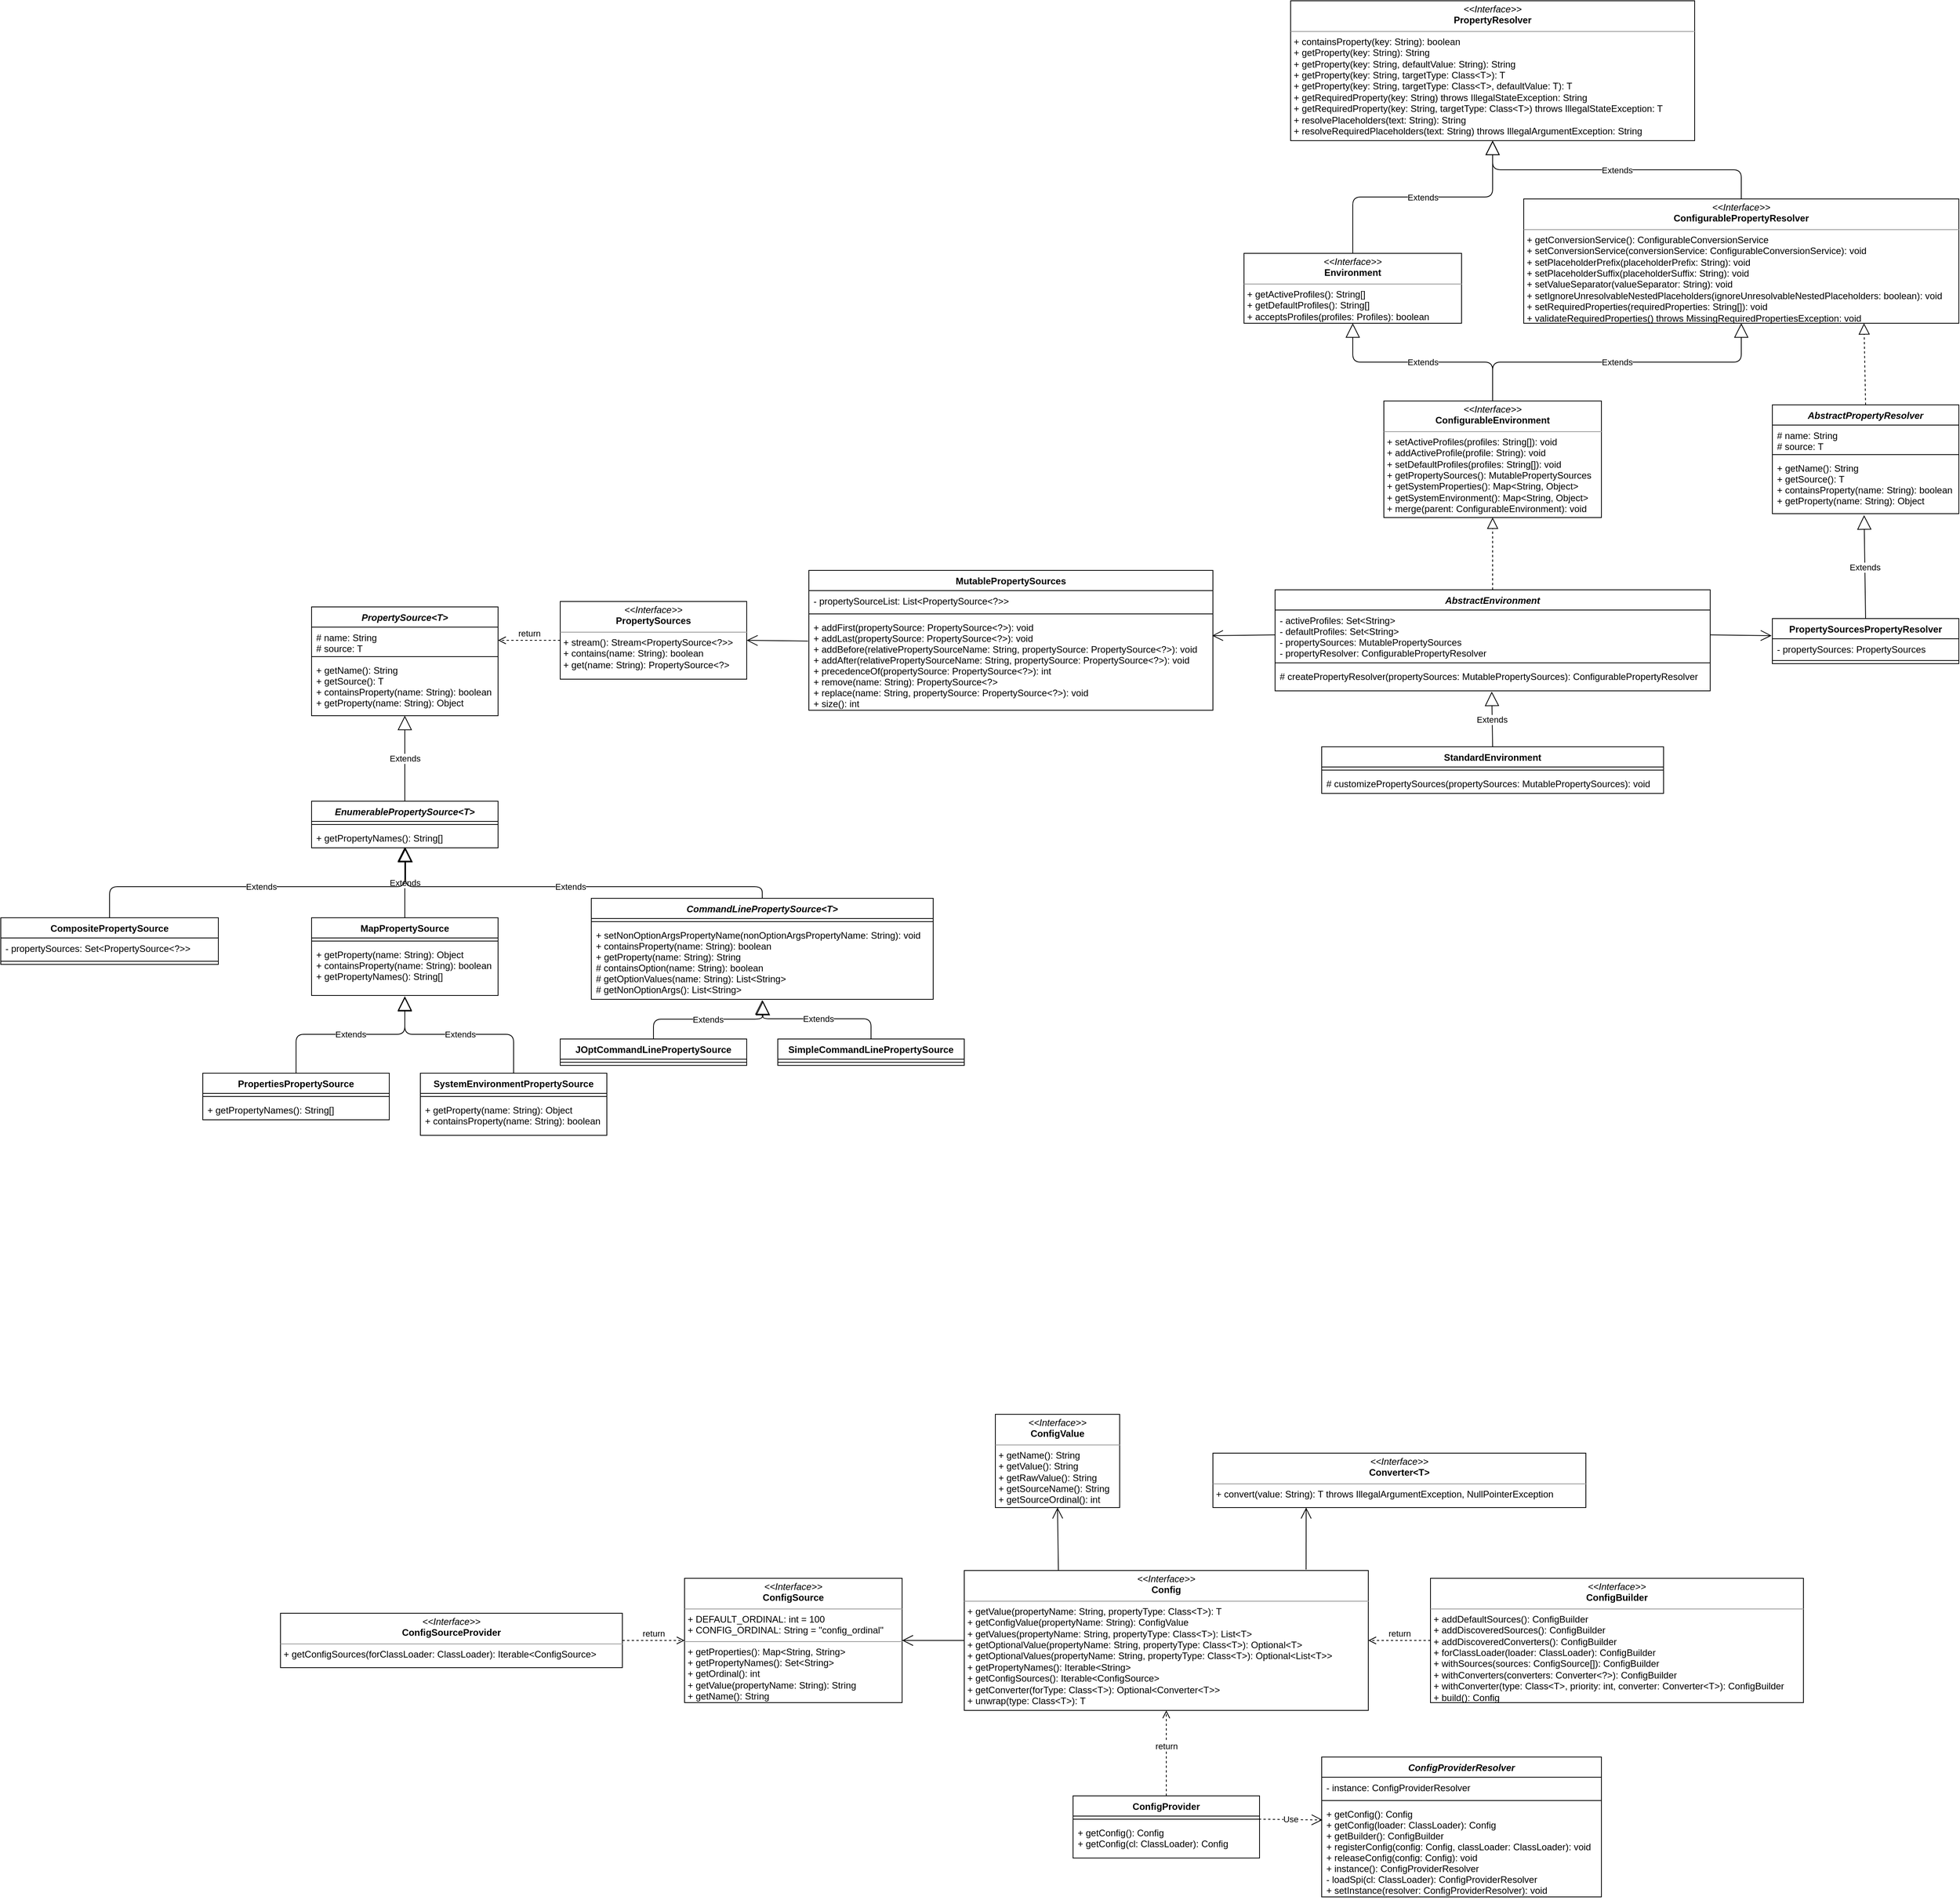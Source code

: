 <mxfile version="12.4.2" type="device" pages="1"><diagram id="Kyk4Vj6eiPFqmkosBKKK" name="第 1 页"><mxGraphModel dx="1933" dy="1923" grid="1" gridSize="10" guides="1" tooltips="1" connect="1" arrows="1" fold="1" page="1" pageScale="1" pageWidth="827" pageHeight="1169" math="0" shadow="0"><root><mxCell id="0"/><mxCell id="1" parent="0"/><mxCell id="wSF_LPg8bJsB3YfeUXp5-3" value="&lt;p style=&quot;margin: 0px ; margin-top: 4px ; text-align: center&quot;&gt;&lt;i&gt;&amp;lt;&amp;lt;Interface&amp;gt;&amp;gt;&lt;/i&gt;&lt;br&gt;&lt;b&gt;PropertyResolver&lt;/b&gt;&lt;/p&gt;&lt;hr size=&quot;1&quot;&gt;&lt;p style=&quot;margin: 0px ; margin-left: 4px&quot;&gt;+ containsProperty(key: String): boolean&lt;/p&gt;&lt;p style=&quot;margin: 0px ; margin-left: 4px&quot;&gt;+ getProperty(key: String): String&lt;/p&gt;&lt;p style=&quot;margin: 0px ; margin-left: 4px&quot;&gt;+ getProperty(key: String, defaultValue: String): String&lt;/p&gt;&lt;p style=&quot;margin: 0px ; margin-left: 4px&quot;&gt;+ getProperty(key: String, targetType: Class&amp;lt;T&amp;gt;): T&lt;/p&gt;&lt;p style=&quot;margin: 0px ; margin-left: 4px&quot;&gt;+ getProperty(key: String, targetType: Class&amp;lt;T&amp;gt;, defaultValue: T): T&lt;/p&gt;&lt;p style=&quot;margin: 0px ; margin-left: 4px&quot;&gt;+ getRequiredProperty(key: String) throws IllegalStateException: String&lt;/p&gt;&lt;p style=&quot;margin: 0px ; margin-left: 4px&quot;&gt;+ getRequiredProperty(key: String, targetType: Class&amp;lt;T&amp;gt;) throws IllegalStateException: T&lt;/p&gt;&lt;p style=&quot;margin: 0px ; margin-left: 4px&quot;&gt;+ resolvePlaceholders(text: String): String&lt;/p&gt;&lt;p style=&quot;margin: 0px ; margin-left: 4px&quot;&gt;+ resolveRequiredPlaceholders(text: String) throws IllegalArgumentException: String&lt;/p&gt;" style="verticalAlign=top;align=left;overflow=fill;fontSize=12;fontFamily=Helvetica;html=1;" parent="1" vertex="1"><mxGeometry x="1380" y="-700" width="520" height="180" as="geometry"/></mxCell><mxCell id="wSF_LPg8bJsB3YfeUXp5-8" value="PropertySource&lt;T&gt;" style="swimlane;fontStyle=3;align=center;verticalAlign=top;childLayout=stackLayout;horizontal=1;startSize=26;horizontalStack=0;resizeParent=1;resizeParentMax=0;resizeLast=0;collapsible=1;marginBottom=0;" parent="1" vertex="1"><mxGeometry x="120" y="80" width="240" height="140" as="geometry"/></mxCell><mxCell id="wSF_LPg8bJsB3YfeUXp5-9" value="# name: String&#10;# source: T" style="text;strokeColor=none;fillColor=none;align=left;verticalAlign=top;spacingLeft=4;spacingRight=4;overflow=hidden;rotatable=0;points=[[0,0.5],[1,0.5]];portConstraint=eastwest;" parent="wSF_LPg8bJsB3YfeUXp5-8" vertex="1"><mxGeometry y="26" width="240" height="34" as="geometry"/></mxCell><mxCell id="wSF_LPg8bJsB3YfeUXp5-10" value="" style="line;strokeWidth=1;fillColor=none;align=left;verticalAlign=middle;spacingTop=-1;spacingLeft=3;spacingRight=3;rotatable=0;labelPosition=right;points=[];portConstraint=eastwest;" parent="wSF_LPg8bJsB3YfeUXp5-8" vertex="1"><mxGeometry y="60" width="240" height="8" as="geometry"/></mxCell><mxCell id="wSF_LPg8bJsB3YfeUXp5-11" value="+ getName(): String&#10;+ getSource(): T&#10;+ containsProperty(name: String): boolean&#10;+ getProperty(name: String): Object" style="text;strokeColor=none;fillColor=none;align=left;verticalAlign=top;spacingLeft=4;spacingRight=4;overflow=hidden;rotatable=0;points=[[0,0.5],[1,0.5]];portConstraint=eastwest;" parent="wSF_LPg8bJsB3YfeUXp5-8" vertex="1"><mxGeometry y="68" width="240" height="72" as="geometry"/></mxCell><mxCell id="wSF_LPg8bJsB3YfeUXp5-12" value="&lt;p style=&quot;margin: 0px ; margin-top: 4px ; text-align: center&quot;&gt;&lt;i&gt;&amp;lt;&amp;lt;Interface&amp;gt;&amp;gt;&lt;/i&gt;&lt;br&gt;&lt;b&gt;PropertySources&lt;/b&gt;&lt;/p&gt;&lt;hr size=&quot;1&quot;&gt;&lt;p style=&quot;margin: 0px ; margin-left: 4px&quot;&gt;+ stream(): Stream&amp;lt;PropertySource&amp;lt;?&amp;gt;&amp;gt;&lt;/p&gt;&lt;p style=&quot;margin: 0px ; margin-left: 4px&quot;&gt;+ contains(name: String): boolean&lt;/p&gt;&lt;p style=&quot;margin: 0px ; margin-left: 4px&quot;&gt;+ get(name: String): PropertySource&amp;lt;?&amp;gt;&lt;/p&gt;" style="verticalAlign=top;align=left;overflow=fill;fontSize=12;fontFamily=Helvetica;html=1;" parent="1" vertex="1"><mxGeometry x="440" y="73" width="240" height="100" as="geometry"/></mxCell><mxCell id="wSF_LPg8bJsB3YfeUXp5-14" value="return" style="html=1;verticalAlign=bottom;endArrow=open;dashed=1;endSize=8;exitX=0;exitY=0.5;exitDx=0;exitDy=0;entryX=1;entryY=0.5;entryDx=0;entryDy=0;" parent="1" source="wSF_LPg8bJsB3YfeUXp5-12" target="wSF_LPg8bJsB3YfeUXp5-9" edge="1"><mxGeometry relative="1" as="geometry"><mxPoint x="560" y="290" as="sourcePoint"/><mxPoint x="480" y="290" as="targetPoint"/></mxGeometry></mxCell><mxCell id="wSF_LPg8bJsB3YfeUXp5-20" value="Extends" style="endArrow=block;endSize=16;endFill=0;html=1;entryX=0.5;entryY=1;entryDx=0;entryDy=0;entryPerimeter=0;exitX=0.5;exitY=0;exitDx=0;exitDy=0;" parent="1" source="wSF_LPg8bJsB3YfeUXp5-15" target="wSF_LPg8bJsB3YfeUXp5-11" edge="1"><mxGeometry width="160" relative="1" as="geometry"><mxPoint x="210" y="500" as="sourcePoint"/><mxPoint x="370" y="500" as="targetPoint"/></mxGeometry></mxCell><mxCell id="wSF_LPg8bJsB3YfeUXp5-25" value="Extends" style="endArrow=block;endSize=16;endFill=0;html=1;exitX=0.5;exitY=0;exitDx=0;exitDy=0;entryX=0.5;entryY=0.962;entryDx=0;entryDy=0;entryPerimeter=0;" parent="1" source="wSF_LPg8bJsB3YfeUXp5-21" target="wSF_LPg8bJsB3YfeUXp5-18" edge="1"><mxGeometry width="160" relative="1" as="geometry"><mxPoint x="510" y="430" as="sourcePoint"/><mxPoint x="250" y="420" as="targetPoint"/></mxGeometry></mxCell><mxCell id="wSF_LPg8bJsB3YfeUXp5-15" value="EnumerablePropertySource&lt;T&gt;" style="swimlane;fontStyle=3;align=center;verticalAlign=top;childLayout=stackLayout;horizontal=1;startSize=26;horizontalStack=0;resizeParent=1;resizeParentMax=0;resizeLast=0;collapsible=1;marginBottom=0;" parent="1" vertex="1"><mxGeometry x="120" y="330" width="240" height="60" as="geometry"/></mxCell><mxCell id="wSF_LPg8bJsB3YfeUXp5-17" value="" style="line;strokeWidth=1;fillColor=none;align=left;verticalAlign=middle;spacingTop=-1;spacingLeft=3;spacingRight=3;rotatable=0;labelPosition=right;points=[];portConstraint=eastwest;" parent="wSF_LPg8bJsB3YfeUXp5-15" vertex="1"><mxGeometry y="26" width="240" height="8" as="geometry"/></mxCell><mxCell id="wSF_LPg8bJsB3YfeUXp5-18" value="+ getPropertyNames(): String[]" style="text;strokeColor=none;fillColor=none;align=left;verticalAlign=top;spacingLeft=4;spacingRight=4;overflow=hidden;rotatable=0;points=[[0,0.5],[1,0.5]];portConstraint=eastwest;" parent="wSF_LPg8bJsB3YfeUXp5-15" vertex="1"><mxGeometry y="34" width="240" height="26" as="geometry"/></mxCell><mxCell id="wSF_LPg8bJsB3YfeUXp5-29" value="Extends" style="endArrow=block;endSize=16;endFill=0;html=1;exitX=0.5;exitY=0;exitDx=0;exitDy=0;edgeStyle=orthogonalEdgeStyle;entryX=0.5;entryY=1.015;entryDx=0;entryDy=0;entryPerimeter=0;" parent="1" source="wSF_LPg8bJsB3YfeUXp5-26" target="wSF_LPg8bJsB3YfeUXp5-24" edge="1"><mxGeometry width="160" relative="1" as="geometry"><mxPoint x="530" y="560.99" as="sourcePoint"/><mxPoint x="239" y="582" as="targetPoint"/></mxGeometry></mxCell><mxCell id="wSF_LPg8bJsB3YfeUXp5-33" value="Extends" style="endArrow=block;endSize=16;endFill=0;html=1;exitX=0.5;exitY=0;exitDx=0;exitDy=0;edgeStyle=orthogonalEdgeStyle;entryX=0.5;entryY=1.03;entryDx=0;entryDy=0;entryPerimeter=0;" parent="1" source="wSF_LPg8bJsB3YfeUXp5-30" target="wSF_LPg8bJsB3YfeUXp5-24" edge="1"><mxGeometry width="160" relative="1" as="geometry"><mxPoint x="414" y="574.01" as="sourcePoint"/><mxPoint x="574" y="480" as="targetPoint"/><Array as="points"><mxPoint x="380" y="630"/><mxPoint x="240" y="630"/></Array></mxGeometry></mxCell><mxCell id="wSF_LPg8bJsB3YfeUXp5-49" value="&lt;p style=&quot;margin: 0px ; margin-top: 4px ; text-align: center&quot;&gt;&lt;i&gt;&amp;lt;&amp;lt;Interface&amp;gt;&amp;gt;&lt;/i&gt;&lt;br&gt;&lt;b&gt;ConfigurablePropertyResolver&lt;/b&gt;&lt;br&gt;&lt;/p&gt;&lt;hr size=&quot;1&quot;&gt;&lt;p style=&quot;margin: 0px ; margin-left: 4px&quot;&gt;+ getConversionService(): ConfigurableConversionService&lt;/p&gt;&lt;p style=&quot;margin: 0px ; margin-left: 4px&quot;&gt;+ setConversionService(conversionService: ConfigurableConversionService): void&lt;/p&gt;&lt;p style=&quot;margin: 0px ; margin-left: 4px&quot;&gt;+ setPlaceholderPrefix(placeholderPrefix: String): void&lt;/p&gt;&lt;p style=&quot;margin: 0px ; margin-left: 4px&quot;&gt;+ setPlaceholderSuffix(placeholderSuffix: String): void&lt;/p&gt;&lt;p style=&quot;margin: 0px ; margin-left: 4px&quot;&gt;+ setValueSeparator(valueSeparator: String): void&lt;/p&gt;&lt;p style=&quot;margin: 0px ; margin-left: 4px&quot;&gt;+ setIgnoreUnresolvableNestedPlaceholders(ignoreUnresolvableNestedPlaceholders: boolean): void&lt;/p&gt;&lt;p style=&quot;margin: 0px ; margin-left: 4px&quot;&gt;+ setRequiredProperties(requiredProperties: String[]): void&lt;/p&gt;&lt;p style=&quot;margin: 0px ; margin-left: 4px&quot;&gt;+ validateRequiredProperties() throws MissingRequiredPropertiesException: void&lt;/p&gt;" style="verticalAlign=top;align=left;overflow=fill;fontSize=12;fontFamily=Helvetica;html=1;" parent="1" vertex="1"><mxGeometry x="1680" y="-445" width="560" height="160" as="geometry"/></mxCell><mxCell id="wSF_LPg8bJsB3YfeUXp5-58" value="&lt;p style=&quot;margin: 0px ; margin-top: 4px ; text-align: center&quot;&gt;&lt;i&gt;&amp;lt;&amp;lt;Interface&amp;gt;&amp;gt;&lt;/i&gt;&lt;br&gt;&lt;b&gt;Environment&lt;/b&gt;&lt;/p&gt;&lt;hr size=&quot;1&quot;&gt;&lt;p style=&quot;margin: 0px ; margin-left: 4px&quot;&gt;+ getActiveProfiles(): String[]&lt;/p&gt;&lt;p style=&quot;margin: 0px ; margin-left: 4px&quot;&gt;+ getDefaultProfiles(): String[]&lt;/p&gt;&lt;p style=&quot;margin: 0px ; margin-left: 4px&quot;&gt;+ acceptsProfiles(profiles: Profiles): boolean&lt;/p&gt;" style="verticalAlign=top;align=left;overflow=fill;fontSize=12;fontFamily=Helvetica;html=1;" parent="1" vertex="1"><mxGeometry x="1320" y="-375" width="280" height="90" as="geometry"/></mxCell><mxCell id="wSF_LPg8bJsB3YfeUXp5-59" value="&lt;p style=&quot;margin: 0px ; margin-top: 4px ; text-align: center&quot;&gt;&lt;i&gt;&amp;lt;&amp;lt;Interface&amp;gt;&amp;gt;&lt;/i&gt;&lt;br&gt;&lt;b&gt;ConfigurableEnvironment&lt;/b&gt;&lt;br&gt;&lt;/p&gt;&lt;hr size=&quot;1&quot;&gt;&lt;p style=&quot;margin: 0px ; margin-left: 4px&quot;&gt;+ setActiveProfiles(profiles: String[]): void&lt;/p&gt;&lt;p style=&quot;margin: 0px ; margin-left: 4px&quot;&gt;+ addActiveProfile(profile: String): void&lt;/p&gt;&lt;p style=&quot;margin: 0px ; margin-left: 4px&quot;&gt;+ setDefaultProfiles(profiles: String[]): void&lt;/p&gt;&lt;p style=&quot;margin: 0px ; margin-left: 4px&quot;&gt;+ getPropertySources(): MutablePropertySources&lt;/p&gt;&lt;p style=&quot;margin: 0px ; margin-left: 4px&quot;&gt;+ getSystemProperties(): Map&amp;lt;String, Object&amp;gt;&lt;/p&gt;&lt;p style=&quot;margin: 0px ; margin-left: 4px&quot;&gt;+ getSystemEnvironment(): Map&amp;lt;String, Object&amp;gt;&lt;/p&gt;&lt;p style=&quot;margin: 0px ; margin-left: 4px&quot;&gt;+ merge(parent: ConfigurableEnvironment): void&lt;/p&gt;" style="verticalAlign=top;align=left;overflow=fill;fontSize=12;fontFamily=Helvetica;html=1;" parent="1" vertex="1"><mxGeometry x="1500" y="-185" width="280" height="150" as="geometry"/></mxCell><mxCell id="wSF_LPg8bJsB3YfeUXp5-21" value="MapPropertySource" style="swimlane;fontStyle=1;align=center;verticalAlign=top;childLayout=stackLayout;horizontal=1;startSize=26;horizontalStack=0;resizeParent=1;resizeParentMax=0;resizeLast=0;collapsible=1;marginBottom=0;" parent="1" vertex="1"><mxGeometry x="120" y="480" width="240" height="100" as="geometry"/></mxCell><mxCell id="wSF_LPg8bJsB3YfeUXp5-23" value="" style="line;strokeWidth=1;fillColor=none;align=left;verticalAlign=middle;spacingTop=-1;spacingLeft=3;spacingRight=3;rotatable=0;labelPosition=right;points=[];portConstraint=eastwest;" parent="wSF_LPg8bJsB3YfeUXp5-21" vertex="1"><mxGeometry y="26" width="240" height="8" as="geometry"/></mxCell><mxCell id="wSF_LPg8bJsB3YfeUXp5-24" value="+ getProperty(name: String): Object&#10;+ containsProperty(name: String): boolean&#10;+ getPropertyNames(): String[]" style="text;strokeColor=none;fillColor=none;align=left;verticalAlign=top;spacingLeft=4;spacingRight=4;overflow=hidden;rotatable=0;points=[[0,0.5],[1,0.5]];portConstraint=eastwest;" parent="wSF_LPg8bJsB3YfeUXp5-21" vertex="1"><mxGeometry y="34" width="240" height="66" as="geometry"/></mxCell><mxCell id="wSF_LPg8bJsB3YfeUXp5-37" value="JOptCommandLinePropertySource" style="swimlane;fontStyle=1;align=center;verticalAlign=top;childLayout=stackLayout;horizontal=1;startSize=26;horizontalStack=0;resizeParent=1;resizeParentMax=0;resizeLast=0;collapsible=1;marginBottom=0;" parent="1" vertex="1"><mxGeometry x="440" y="636" width="240" height="34" as="geometry"/></mxCell><mxCell id="wSF_LPg8bJsB3YfeUXp5-38" value="" style="line;strokeWidth=1;fillColor=none;align=left;verticalAlign=middle;spacingTop=-1;spacingLeft=3;spacingRight=3;rotatable=0;labelPosition=right;points=[];portConstraint=eastwest;" parent="wSF_LPg8bJsB3YfeUXp5-37" vertex="1"><mxGeometry y="26" width="240" height="8" as="geometry"/></mxCell><mxCell id="wSF_LPg8bJsB3YfeUXp5-40" value="SimpleCommandLinePropertySource" style="swimlane;fontStyle=1;align=center;verticalAlign=top;childLayout=stackLayout;horizontal=1;startSize=26;horizontalStack=0;resizeParent=1;resizeParentMax=0;resizeLast=0;collapsible=1;marginBottom=0;" parent="1" vertex="1"><mxGeometry x="720" y="636" width="240" height="34" as="geometry"/></mxCell><mxCell id="wSF_LPg8bJsB3YfeUXp5-41" value="" style="line;strokeWidth=1;fillColor=none;align=left;verticalAlign=middle;spacingTop=-1;spacingLeft=3;spacingRight=3;rotatable=0;labelPosition=right;points=[];portConstraint=eastwest;" parent="wSF_LPg8bJsB3YfeUXp5-40" vertex="1"><mxGeometry y="26" width="240" height="8" as="geometry"/></mxCell><mxCell id="wSF_LPg8bJsB3YfeUXp5-30" value="SystemEnvironmentPropertySource" style="swimlane;fontStyle=1;align=center;verticalAlign=top;childLayout=stackLayout;horizontal=1;startSize=26;horizontalStack=0;resizeParent=1;resizeParentMax=0;resizeLast=0;collapsible=1;marginBottom=0;" parent="1" vertex="1"><mxGeometry x="260" y="680" width="240" height="80" as="geometry"/></mxCell><mxCell id="wSF_LPg8bJsB3YfeUXp5-31" value="" style="line;strokeWidth=1;fillColor=none;align=left;verticalAlign=middle;spacingTop=-1;spacingLeft=3;spacingRight=3;rotatable=0;labelPosition=right;points=[];portConstraint=eastwest;" parent="wSF_LPg8bJsB3YfeUXp5-30" vertex="1"><mxGeometry y="26" width="240" height="8" as="geometry"/></mxCell><mxCell id="wSF_LPg8bJsB3YfeUXp5-32" value="+ getProperty(name: String): Object&#10;+ containsProperty(name: String): boolean" style="text;strokeColor=none;fillColor=none;align=left;verticalAlign=top;spacingLeft=4;spacingRight=4;overflow=hidden;rotatable=0;points=[[0,0.5],[1,0.5]];portConstraint=eastwest;" parent="wSF_LPg8bJsB3YfeUXp5-30" vertex="1"><mxGeometry y="34" width="240" height="46" as="geometry"/></mxCell><mxCell id="wSF_LPg8bJsB3YfeUXp5-26" value="PropertiesPropertySource" style="swimlane;fontStyle=1;align=center;verticalAlign=top;childLayout=stackLayout;horizontal=1;startSize=26;horizontalStack=0;resizeParent=1;resizeParentMax=0;resizeLast=0;collapsible=1;marginBottom=0;" parent="1" vertex="1"><mxGeometry x="-20" y="680" width="240" height="60" as="geometry"/></mxCell><mxCell id="wSF_LPg8bJsB3YfeUXp5-27" value="" style="line;strokeWidth=1;fillColor=none;align=left;verticalAlign=middle;spacingTop=-1;spacingLeft=3;spacingRight=3;rotatable=0;labelPosition=right;points=[];portConstraint=eastwest;" parent="wSF_LPg8bJsB3YfeUXp5-26" vertex="1"><mxGeometry y="26" width="240" height="8" as="geometry"/></mxCell><mxCell id="wSF_LPg8bJsB3YfeUXp5-28" value="+ getPropertyNames(): String[]" style="text;strokeColor=none;fillColor=none;align=left;verticalAlign=top;spacingLeft=4;spacingRight=4;overflow=hidden;rotatable=0;points=[[0,0.5],[1,0.5]];portConstraint=eastwest;" parent="wSF_LPg8bJsB3YfeUXp5-26" vertex="1"><mxGeometry y="34" width="240" height="26" as="geometry"/></mxCell><mxCell id="wSF_LPg8bJsB3YfeUXp5-46" value="CompositePropertySource" style="swimlane;fontStyle=1;align=center;verticalAlign=top;childLayout=stackLayout;horizontal=1;startSize=26;horizontalStack=0;resizeParent=1;resizeParentMax=0;resizeLast=0;collapsible=1;marginBottom=0;" parent="1" vertex="1"><mxGeometry x="-280" y="480" width="280" height="60" as="geometry"/></mxCell><mxCell id="wSF_LPg8bJsB3YfeUXp5-47" value="- propertySources: Set&lt;PropertySource&lt;?&gt;&gt;" style="text;strokeColor=none;fillColor=none;align=left;verticalAlign=top;spacingLeft=4;spacingRight=4;overflow=hidden;rotatable=0;points=[[0,0.5],[1,0.5]];portConstraint=eastwest;" parent="wSF_LPg8bJsB3YfeUXp5-46" vertex="1"><mxGeometry y="26" width="280" height="26" as="geometry"/></mxCell><mxCell id="wSF_LPg8bJsB3YfeUXp5-48" value="" style="line;strokeWidth=1;fillColor=none;align=left;verticalAlign=middle;spacingTop=-1;spacingLeft=3;spacingRight=3;rotatable=0;labelPosition=right;points=[];portConstraint=eastwest;" parent="wSF_LPg8bJsB3YfeUXp5-46" vertex="1"><mxGeometry y="52" width="280" height="8" as="geometry"/></mxCell><mxCell id="wSF_LPg8bJsB3YfeUXp5-60" value="AbstractEnvironment" style="swimlane;fontStyle=3;align=center;verticalAlign=top;childLayout=stackLayout;horizontal=1;startSize=26;horizontalStack=0;resizeParent=1;resizeParentMax=0;resizeLast=0;collapsible=1;marginBottom=0;" parent="1" vertex="1"><mxGeometry x="1360" y="58" width="560" height="130" as="geometry"/></mxCell><mxCell id="wSF_LPg8bJsB3YfeUXp5-61" value="- activeProfiles: Set&lt;String&gt; &#10;- defaultProfiles: Set&lt;String&gt; &#10;- propertySources: MutablePropertySources&#10;- propertyResolver: ConfigurablePropertyResolver " style="text;strokeColor=none;fillColor=none;align=left;verticalAlign=top;spacingLeft=4;spacingRight=4;overflow=hidden;rotatable=0;points=[[0,0.5],[1,0.5]];portConstraint=eastwest;" parent="wSF_LPg8bJsB3YfeUXp5-60" vertex="1"><mxGeometry y="26" width="560" height="64" as="geometry"/></mxCell><mxCell id="wSF_LPg8bJsB3YfeUXp5-62" value="" style="line;strokeWidth=1;fillColor=none;align=left;verticalAlign=middle;spacingTop=-1;spacingLeft=3;spacingRight=3;rotatable=0;labelPosition=right;points=[];portConstraint=eastwest;" parent="wSF_LPg8bJsB3YfeUXp5-60" vertex="1"><mxGeometry y="90" width="560" height="8" as="geometry"/></mxCell><mxCell id="wSF_LPg8bJsB3YfeUXp5-63" value="# createPropertyResolver(propertySources: MutablePropertySources): ConfigurablePropertyResolver" style="text;strokeColor=none;fillColor=none;align=left;verticalAlign=top;spacingLeft=4;spacingRight=4;overflow=hidden;rotatable=0;points=[[0,0.5],[1,0.5]];portConstraint=eastwest;" parent="wSF_LPg8bJsB3YfeUXp5-60" vertex="1"><mxGeometry y="98" width="560" height="32" as="geometry"/></mxCell><mxCell id="wSF_LPg8bJsB3YfeUXp5-64" value="StandardEnvironment" style="swimlane;fontStyle=1;align=center;verticalAlign=top;childLayout=stackLayout;horizontal=1;startSize=26;horizontalStack=0;resizeParent=1;resizeParentMax=0;resizeLast=0;collapsible=1;marginBottom=0;" parent="1" vertex="1"><mxGeometry x="1420" y="260" width="440" height="60" as="geometry"/></mxCell><mxCell id="wSF_LPg8bJsB3YfeUXp5-66" value="" style="line;strokeWidth=1;fillColor=none;align=left;verticalAlign=middle;spacingTop=-1;spacingLeft=3;spacingRight=3;rotatable=0;labelPosition=right;points=[];portConstraint=eastwest;" parent="wSF_LPg8bJsB3YfeUXp5-64" vertex="1"><mxGeometry y="26" width="440" height="8" as="geometry"/></mxCell><mxCell id="wSF_LPg8bJsB3YfeUXp5-67" value="# customizePropertySources(propertySources: MutablePropertySources): void" style="text;strokeColor=none;fillColor=none;align=left;verticalAlign=top;spacingLeft=4;spacingRight=4;overflow=hidden;rotatable=0;points=[[0,0.5],[1,0.5]];portConstraint=eastwest;" parent="wSF_LPg8bJsB3YfeUXp5-64" vertex="1"><mxGeometry y="34" width="440" height="26" as="geometry"/></mxCell><mxCell id="wSF_LPg8bJsB3YfeUXp5-50" value="AbstractPropertyResolver" style="swimlane;fontStyle=3;align=center;verticalAlign=top;childLayout=stackLayout;horizontal=1;startSize=26;horizontalStack=0;resizeParent=1;resizeParentMax=0;resizeLast=0;collapsible=1;marginBottom=0;" parent="1" vertex="1"><mxGeometry x="2000" y="-180" width="240" height="140" as="geometry"/></mxCell><mxCell id="wSF_LPg8bJsB3YfeUXp5-51" value="# name: String&#10;# source: T" style="text;strokeColor=none;fillColor=none;align=left;verticalAlign=top;spacingLeft=4;spacingRight=4;overflow=hidden;rotatable=0;points=[[0,0.5],[1,0.5]];portConstraint=eastwest;" parent="wSF_LPg8bJsB3YfeUXp5-50" vertex="1"><mxGeometry y="26" width="240" height="34" as="geometry"/></mxCell><mxCell id="wSF_LPg8bJsB3YfeUXp5-52" value="" style="line;strokeWidth=1;fillColor=none;align=left;verticalAlign=middle;spacingTop=-1;spacingLeft=3;spacingRight=3;rotatable=0;labelPosition=right;points=[];portConstraint=eastwest;" parent="wSF_LPg8bJsB3YfeUXp5-50" vertex="1"><mxGeometry y="60" width="240" height="8" as="geometry"/></mxCell><mxCell id="wSF_LPg8bJsB3YfeUXp5-53" value="+ getName(): String&#10;+ getSource(): T&#10;+ containsProperty(name: String): boolean&#10;+ getProperty(name: String): Object" style="text;strokeColor=none;fillColor=none;align=left;verticalAlign=top;spacingLeft=4;spacingRight=4;overflow=hidden;rotatable=0;points=[[0,0.5],[1,0.5]];portConstraint=eastwest;" parent="wSF_LPg8bJsB3YfeUXp5-50" vertex="1"><mxGeometry y="68" width="240" height="72" as="geometry"/></mxCell><mxCell id="wSF_LPg8bJsB3YfeUXp5-54" value="PropertySourcesPropertyResolver" style="swimlane;fontStyle=1;align=center;verticalAlign=top;childLayout=stackLayout;horizontal=1;startSize=26;horizontalStack=0;resizeParent=1;resizeParentMax=0;resizeLast=0;collapsible=1;marginBottom=0;" parent="1" vertex="1"><mxGeometry x="2000" y="95" width="240" height="58" as="geometry"/></mxCell><mxCell id="wSF_LPg8bJsB3YfeUXp5-55" value="- propertySources: PropertySources" style="text;strokeColor=none;fillColor=none;align=left;verticalAlign=top;spacingLeft=4;spacingRight=4;overflow=hidden;rotatable=0;points=[[0,0.5],[1,0.5]];portConstraint=eastwest;" parent="wSF_LPg8bJsB3YfeUXp5-54" vertex="1"><mxGeometry y="26" width="240" height="24" as="geometry"/></mxCell><mxCell id="wSF_LPg8bJsB3YfeUXp5-56" value="" style="line;strokeWidth=1;fillColor=none;align=left;verticalAlign=middle;spacingTop=-1;spacingLeft=3;spacingRight=3;rotatable=0;labelPosition=right;points=[];portConstraint=eastwest;" parent="wSF_LPg8bJsB3YfeUXp5-54" vertex="1"><mxGeometry y="50" width="240" height="8" as="geometry"/></mxCell><mxCell id="wSF_LPg8bJsB3YfeUXp5-72" value="" style="endArrow=open;endFill=1;endSize=12;html=1;entryX=1;entryY=0.5;entryDx=0;entryDy=0;exitX=-0.002;exitY=0.258;exitDx=0;exitDy=0;exitPerimeter=0;" parent="1" source="Q6qUk27J8PikG4wLsx9e-14" target="wSF_LPg8bJsB3YfeUXp5-12" edge="1"><mxGeometry width="160" relative="1" as="geometry"><mxPoint x="680" y="250" as="sourcePoint"/><mxPoint x="670" y="300" as="targetPoint"/></mxGeometry></mxCell><mxCell id="wSF_LPg8bJsB3YfeUXp5-73" value="Extends" style="endArrow=block;endSize=16;endFill=0;html=1;exitX=0.5;exitY=0;exitDx=0;exitDy=0;entryX=0.5;entryY=1;entryDx=0;entryDy=0;edgeStyle=orthogonalEdgeStyle;" parent="1" source="wSF_LPg8bJsB3YfeUXp5-58" target="wSF_LPg8bJsB3YfeUXp5-3" edge="1"><mxGeometry width="160" relative="1" as="geometry"><mxPoint x="930" y="-100" as="sourcePoint"/><mxPoint x="1270" y="-220" as="targetPoint"/></mxGeometry></mxCell><mxCell id="wSF_LPg8bJsB3YfeUXp5-74" value="Extends" style="endArrow=block;endSize=16;endFill=0;html=1;exitX=0.5;exitY=0;exitDx=0;exitDy=0;entryX=0.5;entryY=1;entryDx=0;entryDy=0;edgeStyle=orthogonalEdgeStyle;" parent="1" source="wSF_LPg8bJsB3YfeUXp5-49" target="wSF_LPg8bJsB3YfeUXp5-3" edge="1"><mxGeometry width="160" relative="1" as="geometry"><mxPoint x="790" y="-80" as="sourcePoint"/><mxPoint x="1300" y="-210" as="targetPoint"/></mxGeometry></mxCell><mxCell id="wSF_LPg8bJsB3YfeUXp5-76" value="Extends" style="endArrow=block;endSize=16;endFill=0;html=1;exitX=0.5;exitY=0;exitDx=0;exitDy=0;entryX=0.5;entryY=1;entryDx=0;entryDy=0;edgeStyle=orthogonalEdgeStyle;" parent="1" source="wSF_LPg8bJsB3YfeUXp5-59" target="wSF_LPg8bJsB3YfeUXp5-58" edge="1"><mxGeometry width="160" relative="1" as="geometry"><mxPoint x="640" y="-90" as="sourcePoint"/><mxPoint x="800" y="-240" as="targetPoint"/></mxGeometry></mxCell><mxCell id="wSF_LPg8bJsB3YfeUXp5-77" value="Extends" style="endArrow=block;endSize=16;endFill=0;html=1;exitX=0.5;exitY=0;exitDx=0;exitDy=0;entryX=0.5;entryY=1;entryDx=0;entryDy=0;edgeStyle=orthogonalEdgeStyle;" parent="1" source="wSF_LPg8bJsB3YfeUXp5-59" target="wSF_LPg8bJsB3YfeUXp5-49" edge="1"><mxGeometry width="160" relative="1" as="geometry"><mxPoint x="960" y="-80" as="sourcePoint"/><mxPoint x="800" y="-130" as="targetPoint"/></mxGeometry></mxCell><mxCell id="wSF_LPg8bJsB3YfeUXp5-78" value="" style="endArrow=block;dashed=1;endFill=0;endSize=12;html=1;entryX=0.5;entryY=1;entryDx=0;entryDy=0;exitX=0.5;exitY=0;exitDx=0;exitDy=0;" parent="1" source="wSF_LPg8bJsB3YfeUXp5-60" target="wSF_LPg8bJsB3YfeUXp5-59" edge="1"><mxGeometry width="160" relative="1" as="geometry"><mxPoint x="1210" y="620" as="sourcePoint"/><mxPoint x="1370" y="620" as="targetPoint"/></mxGeometry></mxCell><mxCell id="wSF_LPg8bJsB3YfeUXp5-79" value="" style="endArrow=block;dashed=1;endFill=0;endSize=12;html=1;exitX=0.5;exitY=0;exitDx=0;exitDy=0;entryX=0.782;entryY=1;entryDx=0;entryDy=0;entryPerimeter=0;" parent="1" source="wSF_LPg8bJsB3YfeUXp5-50" target="wSF_LPg8bJsB3YfeUXp5-49" edge="1"><mxGeometry width="160" relative="1" as="geometry"><mxPoint x="1580" y="180" as="sourcePoint"/><mxPoint x="1710" y="30" as="targetPoint"/></mxGeometry></mxCell><mxCell id="wSF_LPg8bJsB3YfeUXp5-80" value="Extends" style="endArrow=block;endSize=16;endFill=0;html=1;exitX=0.5;exitY=0;exitDx=0;exitDy=0;entryX=0.492;entryY=1.028;entryDx=0;entryDy=0;entryPerimeter=0;" parent="1" source="wSF_LPg8bJsB3YfeUXp5-54" target="wSF_LPg8bJsB3YfeUXp5-53" edge="1"><mxGeometry width="160" relative="1" as="geometry"><mxPoint x="1620" y="470" as="sourcePoint"/><mxPoint x="1920" y="420" as="targetPoint"/></mxGeometry></mxCell><mxCell id="wSF_LPg8bJsB3YfeUXp5-81" value="Extends" style="endArrow=block;endSize=16;endFill=0;html=1;exitX=0.5;exitY=0;exitDx=0;exitDy=0;entryX=0.498;entryY=1.031;entryDx=0;entryDy=0;entryPerimeter=0;" parent="1" source="wSF_LPg8bJsB3YfeUXp5-64" target="wSF_LPg8bJsB3YfeUXp5-63" edge="1"><mxGeometry width="160" relative="1" as="geometry"><mxPoint x="1681.92" y="641.98" as="sourcePoint"/><mxPoint x="1350" y="450" as="targetPoint"/></mxGeometry></mxCell><mxCell id="wSF_LPg8bJsB3YfeUXp5-82" value="" style="endArrow=open;endFill=1;endSize=12;html=1;exitX=1;exitY=0.5;exitDx=0;exitDy=0;entryX=-0.004;entryY=0.379;entryDx=0;entryDy=0;entryPerimeter=0;" parent="1" source="wSF_LPg8bJsB3YfeUXp5-61" target="wSF_LPg8bJsB3YfeUXp5-54" edge="1"><mxGeometry width="160" relative="1" as="geometry"><mxPoint x="1480" y="660" as="sourcePoint"/><mxPoint x="1630" y="450" as="targetPoint"/></mxGeometry></mxCell><mxCell id="wSF_LPg8bJsB3YfeUXp5-83" value="Extends" style="endArrow=block;endSize=16;endFill=0;html=1;exitX=0.5;exitY=0;exitDx=0;exitDy=0;edgeStyle=orthogonalEdgeStyle;" parent="1" source="wSF_LPg8bJsB3YfeUXp5-46" target="wSF_LPg8bJsB3YfeUXp5-18" edge="1"><mxGeometry width="160" relative="1" as="geometry"><mxPoint x="-30" y="420.99" as="sourcePoint"/><mxPoint x="150" y="400" as="targetPoint"/><Array as="points"><mxPoint x="-140" y="440"/><mxPoint x="240" y="440"/></Array></mxGeometry></mxCell><mxCell id="wSF_LPg8bJsB3YfeUXp5-84" value="Extends" style="endArrow=block;endSize=16;endFill=0;html=1;exitX=0.5;exitY=0;exitDx=0;exitDy=0;edgeStyle=orthogonalEdgeStyle;" parent="1" source="wSF_LPg8bJsB3YfeUXp5-34" edge="1"><mxGeometry width="160" relative="1" as="geometry"><mxPoint x="570" y="430.99" as="sourcePoint"/><mxPoint x="241" y="390" as="targetPoint"/><Array as="points"><mxPoint x="700" y="440"/><mxPoint x="241" y="440"/></Array></mxGeometry></mxCell><mxCell id="wSF_LPg8bJsB3YfeUXp5-85" value="Extends" style="endArrow=block;endSize=16;endFill=0;html=1;entryX=0.5;entryY=1.01;entryDx=0;entryDy=0;entryPerimeter=0;exitX=0.5;exitY=0;exitDx=0;exitDy=0;edgeStyle=orthogonalEdgeStyle;" parent="1" source="wSF_LPg8bJsB3YfeUXp5-37" target="wSF_LPg8bJsB3YfeUXp5-36" edge="1"><mxGeometry width="160" relative="1" as="geometry"><mxPoint x="600" y="374" as="sourcePoint"/><mxPoint x="600" y="264" as="targetPoint"/></mxGeometry></mxCell><mxCell id="wSF_LPg8bJsB3YfeUXp5-86" value="Extends" style="endArrow=block;endSize=16;endFill=0;html=1;exitX=0.5;exitY=0;exitDx=0;exitDy=0;edgeStyle=orthogonalEdgeStyle;entryX=0.502;entryY=1.021;entryDx=0;entryDy=0;entryPerimeter=0;" parent="1" source="wSF_LPg8bJsB3YfeUXp5-40" target="wSF_LPg8bJsB3YfeUXp5-36" edge="1"><mxGeometry width="160" relative="1" as="geometry"><mxPoint x="580" y="775.04" as="sourcePoint"/><mxPoint x="700" y="610" as="targetPoint"/><Array as="points"><mxPoint x="840" y="610"/><mxPoint x="701" y="610"/></Array></mxGeometry></mxCell><mxCell id="wSF_LPg8bJsB3YfeUXp5-34" value="CommandLinePropertySource&lt;T&gt;" style="swimlane;fontStyle=3;align=center;verticalAlign=top;childLayout=stackLayout;horizontal=1;startSize=26;horizontalStack=0;resizeParent=1;resizeParentMax=0;resizeLast=0;collapsible=1;marginBottom=0;" parent="1" vertex="1"><mxGeometry x="480" y="455" width="440" height="130" as="geometry"/></mxCell><mxCell id="wSF_LPg8bJsB3YfeUXp5-35" value="" style="line;strokeWidth=1;fillColor=none;align=left;verticalAlign=middle;spacingTop=-1;spacingLeft=3;spacingRight=3;rotatable=0;labelPosition=right;points=[];portConstraint=eastwest;" parent="wSF_LPg8bJsB3YfeUXp5-34" vertex="1"><mxGeometry y="26" width="440" height="8" as="geometry"/></mxCell><mxCell id="wSF_LPg8bJsB3YfeUXp5-36" value="+ setNonOptionArgsPropertyName(nonOptionArgsPropertyName: String): void&#10;+ containsProperty(name: String): boolean&#10;+ getProperty(name: String): String&#10;# containsOption(name: String): boolean&#10;# getOptionValues(name: String): List&lt;String&gt;&#10;# getNonOptionArgs(): List&lt;String&gt;" style="text;strokeColor=none;fillColor=none;align=left;verticalAlign=top;spacingLeft=4;spacingRight=4;overflow=hidden;rotatable=0;points=[[0,0.5],[1,0.5]];portConstraint=eastwest;" parent="wSF_LPg8bJsB3YfeUXp5-34" vertex="1"><mxGeometry y="34" width="440" height="96" as="geometry"/></mxCell><mxCell id="Q6qUk27J8PikG4wLsx9e-1" value="" style="endArrow=open;endFill=1;endSize=12;html=1;exitX=0;exitY=0.5;exitDx=0;exitDy=0;entryX=0.998;entryY=0.2;entryDx=0;entryDy=0;entryPerimeter=0;" edge="1" parent="1" source="wSF_LPg8bJsB3YfeUXp5-61" target="Q6qUk27J8PikG4wLsx9e-14"><mxGeometry width="160" relative="1" as="geometry"><mxPoint x="1654" y="280.02" as="sourcePoint"/><mxPoint x="1320" y="-10" as="targetPoint"/></mxGeometry></mxCell><mxCell id="Q6qUk27J8PikG4wLsx9e-2" value="&lt;p style=&quot;margin: 0px ; margin-top: 4px ; text-align: center&quot;&gt;&lt;i&gt;&amp;lt;&amp;lt;Interface&amp;gt;&amp;gt;&lt;/i&gt;&lt;br&gt;&lt;b&gt;ConfigSource&lt;/b&gt;&lt;/p&gt;&lt;hr size=&quot;1&quot;&gt;&lt;p style=&quot;margin: 0px ; margin-left: 4px&quot;&gt;+ DEFAULT_ORDINAL: int = 100&lt;br&gt;+ CONFIG_ORDINAL: String = &quot;config_ordinal&quot;&lt;/p&gt;&lt;hr size=&quot;1&quot;&gt;&lt;p style=&quot;margin: 0px ; margin-left: 4px&quot;&gt;+ getProperties(): Map&amp;lt;String, String&amp;gt;&lt;/p&gt;&lt;p style=&quot;margin: 0px ; margin-left: 4px&quot;&gt;+ getPropertyNames(): Set&amp;lt;String&amp;gt;&lt;/p&gt;&lt;p style=&quot;margin: 0px ; margin-left: 4px&quot;&gt;+ getOrdinal(): int&lt;/p&gt;&lt;p style=&quot;margin: 0px ; margin-left: 4px&quot;&gt;+ getValue(propertyName: String): String&lt;/p&gt;&lt;p style=&quot;margin: 0px ; margin-left: 4px&quot;&gt;+ getName(): String&lt;/p&gt;" style="verticalAlign=top;align=left;overflow=fill;fontSize=12;fontFamily=Helvetica;html=1;" vertex="1" parent="1"><mxGeometry x="600" y="1330" width="280" height="160" as="geometry"/></mxCell><mxCell id="Q6qUk27J8PikG4wLsx9e-3" value="&lt;p style=&quot;margin: 0px ; margin-top: 4px ; text-align: center&quot;&gt;&lt;i&gt;&amp;lt;&amp;lt;Interface&amp;gt;&amp;gt;&lt;/i&gt;&lt;br&gt;&lt;b&gt;Converter&amp;lt;T&amp;gt;&lt;/b&gt;&lt;/p&gt;&lt;hr size=&quot;1&quot;&gt;&lt;p style=&quot;margin: 0px ; margin-left: 4px&quot;&gt;+ convert(value: String): T&amp;nbsp;throws IllegalArgumentException, NullPointerException&lt;/p&gt;" style="verticalAlign=top;align=left;overflow=fill;fontSize=12;fontFamily=Helvetica;html=1;" vertex="1" parent="1"><mxGeometry x="1280" y="1169" width="480" height="70" as="geometry"/></mxCell><mxCell id="Q6qUk27J8PikG4wLsx9e-4" value="&lt;p style=&quot;margin: 0px ; margin-top: 4px ; text-align: center&quot;&gt;&lt;i&gt;&amp;lt;&amp;lt;Interface&amp;gt;&amp;gt;&lt;/i&gt;&lt;br&gt;&lt;b&gt;Config&lt;/b&gt;&lt;/p&gt;&lt;hr size=&quot;1&quot;&gt;&lt;p style=&quot;margin: 0px ; margin-left: 4px&quot;&gt;+ getValue(propertyName: String, propertyType: Class&amp;lt;T&amp;gt;): T&lt;/p&gt;&lt;p style=&quot;margin: 0px ; margin-left: 4px&quot;&gt;+ getConfigValue(propertyName: String): ConfigValue&lt;/p&gt;&lt;p style=&quot;margin: 0px ; margin-left: 4px&quot;&gt;+ getValues(propertyName: String, propertyType: Class&amp;lt;T&amp;gt;): List&amp;lt;T&amp;gt;&lt;/p&gt;&lt;p style=&quot;margin: 0px ; margin-left: 4px&quot;&gt;+ getOptionalValue(propertyName: String, propertyType: Class&amp;lt;T&amp;gt;): Optional&amp;lt;T&amp;gt;&lt;/p&gt;&lt;p style=&quot;margin: 0px ; margin-left: 4px&quot;&gt;+ getOptionalValues(propertyName: String, propertyType: Class&amp;lt;T&amp;gt;): Optional&amp;lt;List&amp;lt;T&amp;gt;&amp;gt;&lt;/p&gt;&lt;p style=&quot;margin: 0px ; margin-left: 4px&quot;&gt;+ getPropertyNames(): Iterable&amp;lt;String&amp;gt;&lt;/p&gt;&lt;p style=&quot;margin: 0px ; margin-left: 4px&quot;&gt;+ getConfigSources(): Iterable&amp;lt;ConfigSource&amp;gt;&lt;/p&gt;&lt;p style=&quot;margin: 0px ; margin-left: 4px&quot;&gt;+ getConverter(forType: Class&amp;lt;T&amp;gt;): Optional&amp;lt;Converter&amp;lt;T&amp;gt;&amp;gt;&lt;/p&gt;&lt;p style=&quot;margin: 0px ; margin-left: 4px&quot;&gt;+ unwrap(type: Class&amp;lt;T&amp;gt;): T&lt;/p&gt;" style="verticalAlign=top;align=left;overflow=fill;fontSize=12;fontFamily=Helvetica;html=1;" vertex="1" parent="1"><mxGeometry x="960" y="1320" width="520" height="180" as="geometry"/></mxCell><mxCell id="Q6qUk27J8PikG4wLsx9e-5" value="&lt;p style=&quot;margin: 0px ; margin-top: 4px ; text-align: center&quot;&gt;&lt;i&gt;&amp;lt;&amp;lt;Interface&amp;gt;&amp;gt;&lt;/i&gt;&lt;br&gt;&lt;b&gt;ConfigValue&lt;/b&gt;&lt;/p&gt;&lt;hr size=&quot;1&quot;&gt;&lt;p style=&quot;margin: 0px ; margin-left: 4px&quot;&gt;+ getName(): String&lt;/p&gt;&lt;p style=&quot;margin: 0px ; margin-left: 4px&quot;&gt;+ getValue(): String&lt;/p&gt;&lt;p style=&quot;margin: 0px ; margin-left: 4px&quot;&gt;+ getRawValue(): String&lt;/p&gt;&lt;p style=&quot;margin: 0px ; margin-left: 4px&quot;&gt;+ getSourceName(): String&lt;/p&gt;&lt;p style=&quot;margin: 0px ; margin-left: 4px&quot;&gt;+ getSourceOrdinal(): int&lt;/p&gt;" style="verticalAlign=top;align=left;overflow=fill;fontSize=12;fontFamily=Helvetica;html=1;" vertex="1" parent="1"><mxGeometry x="1000" y="1119" width="160" height="120" as="geometry"/></mxCell><mxCell id="Q6qUk27J8PikG4wLsx9e-6" value="&lt;p style=&quot;margin: 0px ; margin-top: 4px ; text-align: center&quot;&gt;&lt;i&gt;&amp;lt;&amp;lt;Interface&amp;gt;&amp;gt;&lt;/i&gt;&lt;br&gt;&lt;b&gt;ConfigBuilder&lt;/b&gt;&lt;/p&gt;&lt;hr size=&quot;1&quot;&gt;&lt;p style=&quot;margin: 0px ; margin-left: 4px&quot;&gt;+ addDefaultSources(): ConfigBuilder&lt;/p&gt;&lt;p style=&quot;margin: 0px ; margin-left: 4px&quot;&gt;+ addDiscoveredSources(): ConfigBuilder&lt;/p&gt;&lt;p style=&quot;margin: 0px ; margin-left: 4px&quot;&gt;+ addDiscoveredConverters(): ConfigBuilder&lt;/p&gt;&lt;p style=&quot;margin: 0px ; margin-left: 4px&quot;&gt;+ forClassLoader(loader: ClassLoader): ConfigBuilder&lt;/p&gt;&lt;p style=&quot;margin: 0px ; margin-left: 4px&quot;&gt;+ withSources(sources: ConfigSource[]): ConfigBuilder&lt;/p&gt;&lt;p style=&quot;margin: 0px ; margin-left: 4px&quot;&gt;+ withConverters(converters: Converter&amp;lt;?&amp;gt;): ConfigBuilder&lt;/p&gt;&lt;p style=&quot;margin: 0px ; margin-left: 4px&quot;&gt;+ withConverter(type: Class&amp;lt;T&amp;gt;, priority: int, converter: Converter&amp;lt;T&amp;gt;): ConfigBuilder&lt;/p&gt;&lt;p style=&quot;margin: 0px ; margin-left: 4px&quot;&gt;+ build(): Config&lt;/p&gt;" style="verticalAlign=top;align=left;overflow=fill;fontSize=12;fontFamily=Helvetica;html=1;" vertex="1" parent="1"><mxGeometry x="1560" y="1330" width="480" height="160" as="geometry"/></mxCell><mxCell id="Q6qUk27J8PikG4wLsx9e-7" value="ConfigProvider" style="swimlane;fontStyle=1;align=center;verticalAlign=top;childLayout=stackLayout;horizontal=1;startSize=26;horizontalStack=0;resizeParent=1;resizeParentMax=0;resizeLast=0;collapsible=1;marginBottom=0;" vertex="1" parent="1"><mxGeometry x="1100" y="1610" width="240" height="80" as="geometry"/></mxCell><mxCell id="Q6qUk27J8PikG4wLsx9e-9" value="" style="line;strokeWidth=1;fillColor=none;align=left;verticalAlign=middle;spacingTop=-1;spacingLeft=3;spacingRight=3;rotatable=0;labelPosition=right;points=[];portConstraint=eastwest;" vertex="1" parent="Q6qUk27J8PikG4wLsx9e-7"><mxGeometry y="26" width="240" height="8" as="geometry"/></mxCell><mxCell id="Q6qUk27J8PikG4wLsx9e-10" value="+ getConfig(): Config&#10;+ getConfig(cl: ClassLoader): Config" style="text;strokeColor=none;fillColor=none;align=left;verticalAlign=top;spacingLeft=4;spacingRight=4;overflow=hidden;rotatable=0;points=[[0,0.5],[1,0.5]];portConstraint=eastwest;" vertex="1" parent="Q6qUk27J8PikG4wLsx9e-7"><mxGeometry y="34" width="240" height="46" as="geometry"/></mxCell><mxCell id="Q6qUk27J8PikG4wLsx9e-11" value="MutablePropertySources" style="swimlane;fontStyle=1;align=center;verticalAlign=top;childLayout=stackLayout;horizontal=1;startSize=26;horizontalStack=0;resizeParent=1;resizeParentMax=0;resizeLast=0;collapsible=1;marginBottom=0;" vertex="1" parent="1"><mxGeometry x="760" y="33" width="520" height="180" as="geometry"/></mxCell><mxCell id="Q6qUk27J8PikG4wLsx9e-12" value="- propertySourceList: List&lt;PropertySource&lt;?&gt;&gt;" style="text;strokeColor=none;fillColor=none;align=left;verticalAlign=top;spacingLeft=4;spacingRight=4;overflow=hidden;rotatable=0;points=[[0,0.5],[1,0.5]];portConstraint=eastwest;" vertex="1" parent="Q6qUk27J8PikG4wLsx9e-11"><mxGeometry y="26" width="520" height="26" as="geometry"/></mxCell><mxCell id="Q6qUk27J8PikG4wLsx9e-13" value="" style="line;strokeWidth=1;fillColor=none;align=left;verticalAlign=middle;spacingTop=-1;spacingLeft=3;spacingRight=3;rotatable=0;labelPosition=right;points=[];portConstraint=eastwest;" vertex="1" parent="Q6qUk27J8PikG4wLsx9e-11"><mxGeometry y="52" width="520" height="8" as="geometry"/></mxCell><mxCell id="Q6qUk27J8PikG4wLsx9e-14" value="+ addFirst(propertySource: PropertySource&lt;?&gt;): void&#10;+ addLast(propertySource: PropertySource&lt;?&gt;): void&#10;+ addBefore(relativePropertySourceName: String, propertySource: PropertySource&lt;?&gt;): void&#10;+ addAfter(relativePropertySourceName: String, propertySource: PropertySource&lt;?&gt;): void&#10;+ precedenceOf(propertySource: PropertySource&lt;?&gt;): int&#10;+ remove(name: String): PropertySource&lt;?&gt;&#10;+ replace(name: String, propertySource: PropertySource&lt;?&gt;): void&#10;+ size(): int" style="text;strokeColor=none;fillColor=none;align=left;verticalAlign=top;spacingLeft=4;spacingRight=4;overflow=hidden;rotatable=0;points=[[0,0.5],[1,0.5]];portConstraint=eastwest;" vertex="1" parent="Q6qUk27J8PikG4wLsx9e-11"><mxGeometry y="60" width="520" height="120" as="geometry"/></mxCell><mxCell id="Q6qUk27J8PikG4wLsx9e-15" value="&lt;p style=&quot;margin: 0px ; margin-top: 4px ; text-align: center&quot;&gt;&lt;i&gt;&amp;lt;&amp;lt;Interface&amp;gt;&amp;gt;&lt;/i&gt;&lt;br&gt;&lt;b&gt;ConfigSourceProvider&lt;/b&gt;&lt;/p&gt;&lt;hr size=&quot;1&quot;&gt;&lt;p style=&quot;margin: 0px ; margin-left: 4px&quot;&gt;+ getConfigSources(forClassLoader: ClassLoader): Iterable&amp;lt;ConfigSource&amp;gt;&lt;/p&gt;" style="verticalAlign=top;align=left;overflow=fill;fontSize=12;fontFamily=Helvetica;html=1;" vertex="1" parent="1"><mxGeometry x="80" y="1375" width="440" height="70" as="geometry"/></mxCell><mxCell id="Q6qUk27J8PikG4wLsx9e-20" value="ConfigProviderResolver" style="swimlane;fontStyle=3;align=center;verticalAlign=top;childLayout=stackLayout;horizontal=1;startSize=26;horizontalStack=0;resizeParent=1;resizeParentMax=0;resizeLast=0;collapsible=1;marginBottom=0;" vertex="1" parent="1"><mxGeometry x="1420" y="1560" width="360" height="180" as="geometry"/></mxCell><mxCell id="Q6qUk27J8PikG4wLsx9e-21" value="- instance: ConfigProviderResolver" style="text;strokeColor=none;fillColor=none;align=left;verticalAlign=top;spacingLeft=4;spacingRight=4;overflow=hidden;rotatable=0;points=[[0,0.5],[1,0.5]];portConstraint=eastwest;" vertex="1" parent="Q6qUk27J8PikG4wLsx9e-20"><mxGeometry y="26" width="360" height="26" as="geometry"/></mxCell><mxCell id="Q6qUk27J8PikG4wLsx9e-22" value="" style="line;strokeWidth=1;fillColor=none;align=left;verticalAlign=middle;spacingTop=-1;spacingLeft=3;spacingRight=3;rotatable=0;labelPosition=right;points=[];portConstraint=eastwest;" vertex="1" parent="Q6qUk27J8PikG4wLsx9e-20"><mxGeometry y="52" width="360" height="8" as="geometry"/></mxCell><mxCell id="Q6qUk27J8PikG4wLsx9e-23" value="+ getConfig(): Config&#10;+ getConfig(loader: ClassLoader): Config&#10;+ getBuilder(): ConfigBuilder&#10;+ registerConfig(config: Config, classLoader: ClassLoader): void&#10;+ releaseConfig(config: Config): void&#10;+ instance(): ConfigProviderResolver&#10;- loadSpi(cl: ClassLoader): ConfigProviderResolver&#10;+ setInstance(resolver: ConfigProviderResolver): void" style="text;strokeColor=none;fillColor=none;align=left;verticalAlign=top;spacingLeft=4;spacingRight=4;overflow=hidden;rotatable=0;points=[[0,0.5],[1,0.5]];portConstraint=eastwest;" vertex="1" parent="Q6qUk27J8PikG4wLsx9e-20"><mxGeometry y="60" width="360" height="120" as="geometry"/></mxCell><mxCell id="Q6qUk27J8PikG4wLsx9e-24" value="" style="endArrow=open;endFill=1;endSize=12;html=1;entryX=1;entryY=0.5;entryDx=0;entryDy=0;exitX=0;exitY=0.5;exitDx=0;exitDy=0;" edge="1" parent="1" source="Q6qUk27J8PikG4wLsx9e-4" target="Q6qUk27J8PikG4wLsx9e-2"><mxGeometry width="160" relative="1" as="geometry"><mxPoint x="780" y="1620" as="sourcePoint"/><mxPoint x="940" y="1620" as="targetPoint"/></mxGeometry></mxCell><mxCell id="Q6qUk27J8PikG4wLsx9e-26" value="return" style="html=1;verticalAlign=bottom;endArrow=open;dashed=1;endSize=8;entryX=0;entryY=0.5;entryDx=0;entryDy=0;exitX=1;exitY=0.5;exitDx=0;exitDy=0;" edge="1" parent="1" source="Q6qUk27J8PikG4wLsx9e-15" target="Q6qUk27J8PikG4wLsx9e-2"><mxGeometry relative="1" as="geometry"><mxPoint x="550" y="1590" as="sourcePoint"/><mxPoint x="470" y="1590" as="targetPoint"/></mxGeometry></mxCell><mxCell id="Q6qUk27J8PikG4wLsx9e-28" value="Use" style="endArrow=open;endSize=12;dashed=1;html=1;exitX=0.996;exitY=-0.087;exitDx=0;exitDy=0;exitPerimeter=0;entryX=0.003;entryY=0.175;entryDx=0;entryDy=0;entryPerimeter=0;" edge="1" parent="1" source="Q6qUk27J8PikG4wLsx9e-10" target="Q6qUk27J8PikG4wLsx9e-23"><mxGeometry width="160" relative="1" as="geometry"><mxPoint x="980" y="1700" as="sourcePoint"/><mxPoint x="1100" y="1820" as="targetPoint"/></mxGeometry></mxCell><mxCell id="Q6qUk27J8PikG4wLsx9e-29" value="return" style="html=1;verticalAlign=bottom;endArrow=open;dashed=1;endSize=8;entryX=1;entryY=0.5;entryDx=0;entryDy=0;exitX=0;exitY=0.5;exitDx=0;exitDy=0;" edge="1" parent="1" source="Q6qUk27J8PikG4wLsx9e-6" target="Q6qUk27J8PikG4wLsx9e-4"><mxGeometry relative="1" as="geometry"><mxPoint x="1460" y="1810" as="sourcePoint"/><mxPoint x="1380" y="1810" as="targetPoint"/></mxGeometry></mxCell><mxCell id="Q6qUk27J8PikG4wLsx9e-30" value="return" style="html=1;verticalAlign=bottom;endArrow=open;dashed=1;endSize=8;exitX=0.5;exitY=0;exitDx=0;exitDy=0;entryX=0.5;entryY=1;entryDx=0;entryDy=0;" edge="1" parent="1" source="Q6qUk27J8PikG4wLsx9e-7" target="Q6qUk27J8PikG4wLsx9e-4"><mxGeometry relative="1" as="geometry"><mxPoint x="1010" y="1610" as="sourcePoint"/><mxPoint x="930" y="1610" as="targetPoint"/></mxGeometry></mxCell><mxCell id="Q6qUk27J8PikG4wLsx9e-31" value="" style="endArrow=open;endFill=1;endSize=12;html=1;entryX=0.25;entryY=1;entryDx=0;entryDy=0;exitX=0.846;exitY=-0.006;exitDx=0;exitDy=0;exitPerimeter=0;" edge="1" parent="1" source="Q6qUk27J8PikG4wLsx9e-4" target="Q6qUk27J8PikG4wLsx9e-3"><mxGeometry width="160" relative="1" as="geometry"><mxPoint x="930" y="1560" as="sourcePoint"/><mxPoint x="1090" y="1560" as="targetPoint"/></mxGeometry></mxCell><mxCell id="Q6qUk27J8PikG4wLsx9e-32" value="" style="endArrow=open;endFill=1;endSize=12;html=1;exitX=0.233;exitY=0;exitDx=0;exitDy=0;exitPerimeter=0;entryX=0.5;entryY=1;entryDx=0;entryDy=0;" edge="1" parent="1" source="Q6qUk27J8PikG4wLsx9e-4" target="Q6qUk27J8PikG4wLsx9e-5"><mxGeometry width="160" relative="1" as="geometry"><mxPoint x="1120" y="1280" as="sourcePoint"/><mxPoint x="1080" y="1260" as="targetPoint"/></mxGeometry></mxCell></root></mxGraphModel></diagram></mxfile>